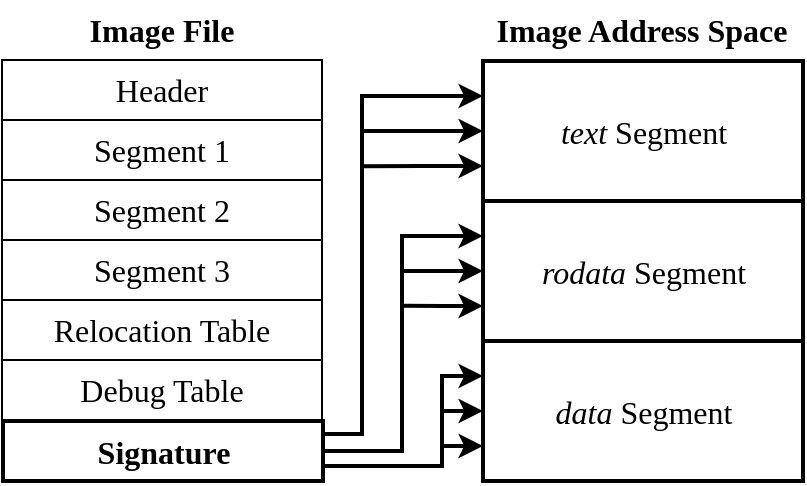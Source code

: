 <mxfile version="21.6.2" type="device">
  <diagram id="xULNgkMAicbYTIJKRvCF" name="Page-1">
    <mxGraphModel dx="677" dy="1046" grid="1" gridSize="5" guides="1" tooltips="1" connect="1" arrows="1" fold="1" page="0" pageScale="1" pageWidth="850" pageHeight="1100" math="0" shadow="0">
      <root>
        <mxCell id="0" />
        <mxCell id="1" parent="0" />
        <mxCell id="xaRr7g9CqD9QXeJnPNfc-1" style="edgeStyle=orthogonalEdgeStyle;rounded=0;orthogonalLoop=1;jettySize=auto;html=1;exitX=0;exitY=0.25;exitDx=0;exitDy=0;endArrow=none;endFill=0;startArrow=classic;startFill=1;strokeWidth=2;" parent="1" source="kUnSIDznniqPs84h5c2G-1" edge="1">
          <mxGeometry relative="1" as="geometry">
            <mxPoint x="460" y="425" as="targetPoint" />
            <Array as="points">
              <mxPoint x="460" y="408" />
            </Array>
          </mxGeometry>
        </mxCell>
        <mxCell id="xaRr7g9CqD9QXeJnPNfc-2" style="edgeStyle=orthogonalEdgeStyle;rounded=0;orthogonalLoop=1;jettySize=auto;html=1;exitX=0;exitY=0.75;exitDx=0;exitDy=0;endArrow=none;endFill=0;startArrow=classic;startFill=1;strokeWidth=2;" parent="1" source="kUnSIDznniqPs84h5c2G-1" edge="1">
          <mxGeometry relative="1" as="geometry">
            <mxPoint x="460" y="443.143" as="targetPoint" />
          </mxGeometry>
        </mxCell>
        <mxCell id="kUnSIDznniqPs84h5c2G-1" value="&lt;font style=&quot;font-size: 16px;&quot; face=&quot;LMRoman10-Regular&quot;&gt;&lt;i&gt;text&lt;/i&gt; Segment&lt;/font&gt;" style="rounded=0;whiteSpace=wrap;html=1;strokeWidth=2;" parent="1" vertex="1">
          <mxGeometry x="520.5" y="390.5" width="160" height="70" as="geometry" />
        </mxCell>
        <mxCell id="xaRr7g9CqD9QXeJnPNfc-4" style="edgeStyle=orthogonalEdgeStyle;rounded=0;orthogonalLoop=1;jettySize=auto;html=1;exitX=0;exitY=0.25;exitDx=0;exitDy=0;endArrow=none;endFill=0;startArrow=classic;startFill=1;strokeWidth=2;" parent="1" source="kUnSIDznniqPs84h5c2G-2" edge="1">
          <mxGeometry relative="1" as="geometry">
            <mxPoint x="480" y="495" as="targetPoint" />
            <Array as="points">
              <mxPoint x="480" y="478" />
            </Array>
          </mxGeometry>
        </mxCell>
        <mxCell id="xaRr7g9CqD9QXeJnPNfc-5" style="edgeStyle=orthogonalEdgeStyle;rounded=0;orthogonalLoop=1;jettySize=auto;html=1;exitX=0;exitY=0.75;exitDx=0;exitDy=0;endArrow=none;endFill=0;startArrow=classic;startFill=1;strokeWidth=2;" parent="1" source="kUnSIDznniqPs84h5c2G-2" edge="1">
          <mxGeometry relative="1" as="geometry">
            <mxPoint x="480" y="512.857" as="targetPoint" />
          </mxGeometry>
        </mxCell>
        <mxCell id="kUnSIDznniqPs84h5c2G-2" value="&lt;font style=&quot;font-size: 16px;&quot; face=&quot;LMRoman10-Regular&quot;&gt;&lt;i&gt;rodata&lt;/i&gt; Segment&lt;/font&gt;" style="rounded=0;whiteSpace=wrap;html=1;strokeWidth=2;" parent="1" vertex="1">
          <mxGeometry x="520.5" y="460.5" width="160" height="70" as="geometry" />
        </mxCell>
        <mxCell id="xaRr7g9CqD9QXeJnPNfc-6" style="edgeStyle=orthogonalEdgeStyle;rounded=0;orthogonalLoop=1;jettySize=auto;html=1;exitX=0;exitY=0.25;exitDx=0;exitDy=0;endArrow=none;endFill=0;startArrow=classic;startFill=1;strokeWidth=2;" parent="1" source="kUnSIDznniqPs84h5c2G-3" edge="1">
          <mxGeometry relative="1" as="geometry">
            <mxPoint x="500" y="565" as="targetPoint" />
          </mxGeometry>
        </mxCell>
        <mxCell id="xaRr7g9CqD9QXeJnPNfc-7" style="edgeStyle=orthogonalEdgeStyle;rounded=0;orthogonalLoop=1;jettySize=auto;html=1;exitX=0;exitY=0.75;exitDx=0;exitDy=0;endArrow=none;endFill=0;startArrow=classic;startFill=1;strokeWidth=2;" parent="1" source="kUnSIDznniqPs84h5c2G-3" edge="1">
          <mxGeometry relative="1" as="geometry">
            <mxPoint x="500" y="582.952" as="targetPoint" />
          </mxGeometry>
        </mxCell>
        <mxCell id="kUnSIDznniqPs84h5c2G-3" value="&lt;font style=&quot;font-size: 16px;&quot; face=&quot;LMRoman10-Regular&quot;&gt;&lt;i&gt;data&lt;/i&gt; Segment&lt;/font&gt;" style="rounded=0;whiteSpace=wrap;html=1;strokeWidth=2;" parent="1" vertex="1">
          <mxGeometry x="520.5" y="530.5" width="160" height="70" as="geometry" />
        </mxCell>
        <mxCell id="kUnSIDznniqPs84h5c2G-4" value="&lt;font style=&quot;font-size: 16px;&quot; face=&quot;LMRoman10-Regular&quot;&gt;Header&lt;/font&gt;" style="rounded=0;whiteSpace=wrap;html=1;" parent="1" vertex="1">
          <mxGeometry x="280" y="390" width="160" height="30" as="geometry" />
        </mxCell>
        <mxCell id="kUnSIDznniqPs84h5c2G-5" value="&lt;font style=&quot;font-size: 16px;&quot; face=&quot;LMRoman10-Regular&quot;&gt;Segment 1&lt;/font&gt;" style="rounded=0;whiteSpace=wrap;html=1;" parent="1" vertex="1">
          <mxGeometry x="280" y="420" width="160" height="30" as="geometry" />
        </mxCell>
        <mxCell id="kUnSIDznniqPs84h5c2G-6" value="&lt;span style=&quot;font-family: LMRoman10-Regular; font-size: 16px;&quot;&gt;Segment&lt;/span&gt;&lt;font style=&quot;font-size: 16px;&quot; face=&quot;LMRoman10-Regular&quot;&gt;&amp;nbsp;2&lt;/font&gt;" style="rounded=0;whiteSpace=wrap;html=1;" parent="1" vertex="1">
          <mxGeometry x="280" y="450" width="160" height="30" as="geometry" />
        </mxCell>
        <mxCell id="kUnSIDznniqPs84h5c2G-7" value="&lt;span style=&quot;font-family: LMRoman10-Regular; font-size: 16px;&quot;&gt;Segment&lt;/span&gt;&lt;font style=&quot;font-size: 16px;&quot; face=&quot;LMRoman10-Regular&quot;&gt;&amp;nbsp;3&lt;/font&gt;" style="rounded=0;whiteSpace=wrap;html=1;" parent="1" vertex="1">
          <mxGeometry x="280" y="480" width="160" height="30" as="geometry" />
        </mxCell>
        <mxCell id="kUnSIDznniqPs84h5c2G-8" value="&lt;font style=&quot;font-size: 16px;&quot; face=&quot;LMRoman10-Regular&quot;&gt;Relocation Table&lt;br&gt;&lt;/font&gt;" style="rounded=0;whiteSpace=wrap;html=1;" parent="1" vertex="1">
          <mxGeometry x="280" y="510" width="160" height="30" as="geometry" />
        </mxCell>
        <mxCell id="kUnSIDznniqPs84h5c2G-9" value="&lt;font style=&quot;font-size: 16px;&quot; face=&quot;LMRoman10-Regular&quot;&gt;Debug Table&lt;br&gt;&lt;/font&gt;" style="rounded=0;whiteSpace=wrap;html=1;" parent="1" vertex="1">
          <mxGeometry x="280" y="540" width="160" height="30" as="geometry" />
        </mxCell>
        <mxCell id="kUnSIDznniqPs84h5c2G-15" value="&lt;b&gt;Image Address Space&lt;/b&gt;" style="text;html=1;strokeColor=none;fillColor=none;align=center;verticalAlign=middle;whiteSpace=wrap;rounded=0;fontFamily=LMRoman10-Regular;fontSize=16;fontColor=default;" parent="1" vertex="1">
          <mxGeometry x="520" y="360" width="160" height="30" as="geometry" />
        </mxCell>
        <mxCell id="kUnSIDznniqPs84h5c2G-16" value="&lt;b&gt;Image File&lt;/b&gt;" style="text;html=1;strokeColor=none;fillColor=none;align=center;verticalAlign=middle;whiteSpace=wrap;rounded=0;fontFamily=LMRoman10-Regular;fontSize=16;fontColor=default;" parent="1" vertex="1">
          <mxGeometry x="280" y="360" width="160" height="30" as="geometry" />
        </mxCell>
        <mxCell id="n3f_vnQOYltsMlb5KAoW-1" style="edgeStyle=orthogonalEdgeStyle;rounded=0;orthogonalLoop=1;jettySize=auto;html=1;exitX=1;exitY=0.25;exitDx=0;exitDy=0;entryX=0;entryY=0.5;entryDx=0;entryDy=0;strokeWidth=2;" parent="1" source="kUnSIDznniqPs84h5c2G-10" target="kUnSIDznniqPs84h5c2G-1" edge="1">
          <mxGeometry relative="1" as="geometry">
            <Array as="points">
              <mxPoint x="460" y="577" />
              <mxPoint x="460" y="425" />
            </Array>
          </mxGeometry>
        </mxCell>
        <mxCell id="n3f_vnQOYltsMlb5KAoW-2" style="edgeStyle=orthogonalEdgeStyle;rounded=0;orthogonalLoop=1;jettySize=auto;html=1;exitX=1;exitY=0.5;exitDx=0;exitDy=0;entryX=0;entryY=0.5;entryDx=0;entryDy=0;strokeWidth=2;" parent="1" source="kUnSIDznniqPs84h5c2G-10" target="kUnSIDznniqPs84h5c2G-2" edge="1">
          <mxGeometry relative="1" as="geometry">
            <Array as="points">
              <mxPoint x="480" y="585" />
              <mxPoint x="480" y="495" />
            </Array>
          </mxGeometry>
        </mxCell>
        <mxCell id="n3f_vnQOYltsMlb5KAoW-3" style="edgeStyle=orthogonalEdgeStyle;rounded=0;orthogonalLoop=1;jettySize=auto;html=1;exitX=1;exitY=0.75;exitDx=0;exitDy=0;entryX=0;entryY=0.5;entryDx=0;entryDy=0;strokeWidth=2;" parent="1" source="kUnSIDznniqPs84h5c2G-10" target="kUnSIDznniqPs84h5c2G-3" edge="1">
          <mxGeometry relative="1" as="geometry">
            <Array as="points">
              <mxPoint x="500" y="593" />
              <mxPoint x="500" y="565" />
            </Array>
          </mxGeometry>
        </mxCell>
        <mxCell id="kUnSIDznniqPs84h5c2G-10" value="&lt;font style=&quot;font-size: 16px;&quot; face=&quot;LMRoman10-Regular&quot;&gt;&lt;b&gt;Signature&lt;/b&gt;&lt;br&gt;&lt;/font&gt;" style="rounded=0;whiteSpace=wrap;html=1;strokeWidth=2;" parent="1" vertex="1">
          <mxGeometry x="280.5" y="570.5" width="160" height="30" as="geometry" />
        </mxCell>
      </root>
    </mxGraphModel>
  </diagram>
</mxfile>
